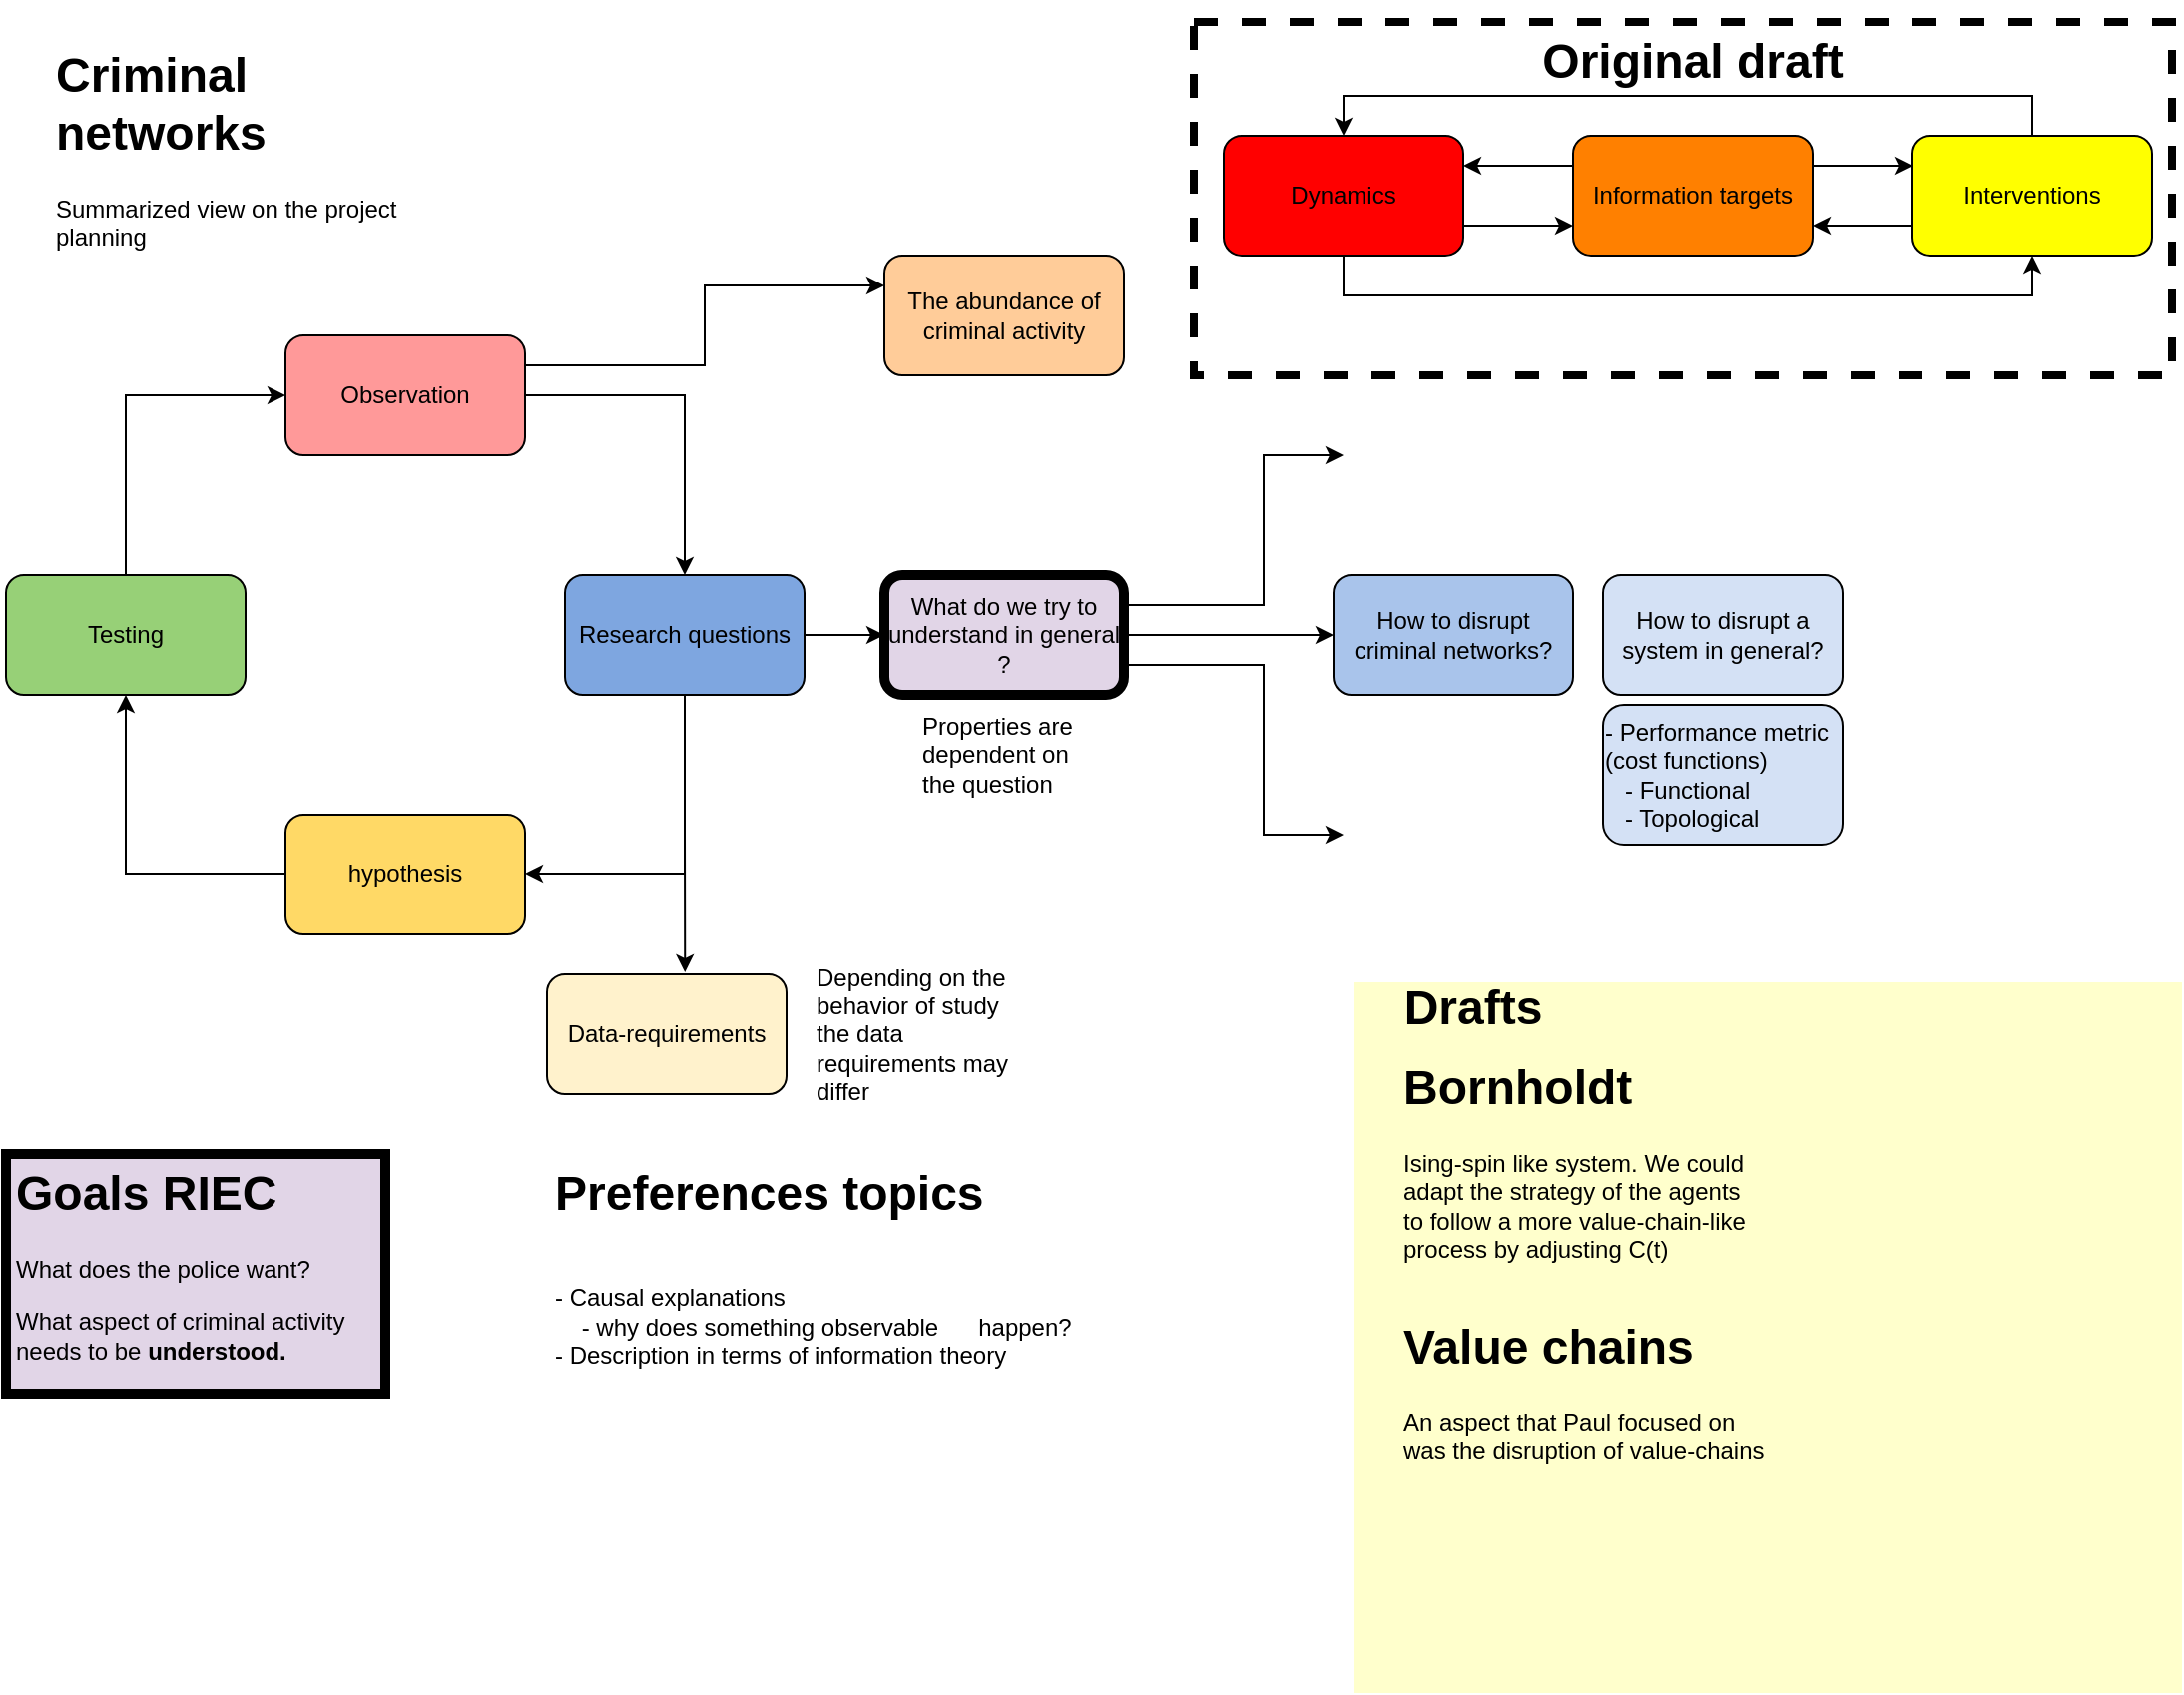 <mxGraphModel dx="254" dy="1525" grid="1" gridSize="10" guides="1" tooltips="1" connect="1" arrows="1" fold="1" page="1" pageScale="1" pageWidth="1100" pageHeight="850" background="#ffffff"><root><mxCell id="0"/><mxCell id="1" parent="0"/><mxCell id="67" value="" style="rounded=0;whiteSpace=wrap;html=1;strokeWidth=4;fillColor=#FFFFCC;strokeColor=none;" parent="1" vertex="1"><mxGeometry x="685" y="484" width="415" height="356" as="geometry"/></mxCell><mxCell id="9" style="edgeStyle=orthogonalEdgeStyle;rounded=0;html=1;exitX=1;exitY=0.5;entryX=0.5;entryY=0;jettySize=auto;orthogonalLoop=1;" parent="1" source="5" target="6" edge="1"><mxGeometry relative="1" as="geometry"/></mxCell><mxCell id="15" style="edgeStyle=orthogonalEdgeStyle;rounded=0;html=1;exitX=1;exitY=0.25;entryX=0;entryY=0.25;jettySize=auto;orthogonalLoop=1;" parent="1" source="5" target="13" edge="1"><mxGeometry relative="1" as="geometry"/></mxCell><mxCell id="5" value="Observation" style="rounded=1;whiteSpace=wrap;html=1;fillColor=#FF9999;" parent="1" vertex="1"><mxGeometry x="150" y="160" width="120" height="60" as="geometry"/></mxCell><mxCell id="10" style="edgeStyle=orthogonalEdgeStyle;rounded=0;html=1;exitX=0.5;exitY=1;entryX=1;entryY=0.5;jettySize=auto;orthogonalLoop=1;" parent="1" source="6" target="7" edge="1"><mxGeometry relative="1" as="geometry"/></mxCell><mxCell id="33" style="edgeStyle=orthogonalEdgeStyle;rounded=0;html=1;exitX=1;exitY=0.5;entryX=0;entryY=0.5;jettySize=auto;orthogonalLoop=1;" parent="1" source="6" target="32" edge="1"><mxGeometry relative="1" as="geometry"><Array as="points"/></mxGeometry></mxCell><mxCell id="37" style="edgeStyle=orthogonalEdgeStyle;rounded=0;html=1;exitX=0.5;exitY=1;entryX=0.576;entryY=-0.017;entryPerimeter=0;jettySize=auto;orthogonalLoop=1;" parent="1" source="6" target="35" edge="1"><mxGeometry relative="1" as="geometry"/></mxCell><mxCell id="6" value="Research questions" style="rounded=1;whiteSpace=wrap;html=1;fillColor=#7EA6E0;" parent="1" vertex="1"><mxGeometry x="290" y="280" width="120" height="60" as="geometry"/></mxCell><mxCell id="11" style="edgeStyle=orthogonalEdgeStyle;rounded=0;html=1;exitX=0;exitY=0.5;entryX=0.5;entryY=1;jettySize=auto;orthogonalLoop=1;" parent="1" source="7" target="8" edge="1"><mxGeometry relative="1" as="geometry"/></mxCell><mxCell id="7" value="hypothesis" style="rounded=1;whiteSpace=wrap;html=1;fillColor=#FFD966;" parent="1" vertex="1"><mxGeometry x="150" y="400" width="120" height="60" as="geometry"/></mxCell><mxCell id="12" style="edgeStyle=orthogonalEdgeStyle;rounded=0;html=1;exitX=0.5;exitY=0;entryX=0;entryY=0.5;jettySize=auto;orthogonalLoop=1;" parent="1" source="8" target="5" edge="1"><mxGeometry relative="1" as="geometry"/></mxCell><mxCell id="8" value="Testing" style="rounded=1;whiteSpace=wrap;html=1;fillColor=#97D077;" parent="1" vertex="1"><mxGeometry x="10" y="280" width="120" height="60" as="geometry"/></mxCell><mxCell id="13" value="The abundance of criminal activity" style="rounded=1;whiteSpace=wrap;html=1;fillColor=#FFCC99;" parent="1" vertex="1"><mxGeometry x="450" y="120" width="120" height="60" as="geometry"/></mxCell><mxCell id="16" value="How to disrupt criminal networks?" style="rounded=1;whiteSpace=wrap;html=1;fillColor=#A9C4EB;" parent="1" vertex="1"><mxGeometry x="675" y="280" width="120" height="60" as="geometry"/></mxCell><mxCell id="19" value="&lt;div style=&quot;text-align: left&quot;&gt;&lt;span style=&quot;letter-spacing: 0px&quot;&gt;- Performance metric (cost functions)&lt;/span&gt;&lt;/div&gt;&lt;div style=&quot;text-align: left&quot;&gt;&lt;span style=&quot;letter-spacing: 0px&quot;&gt;&amp;nbsp; &amp;nbsp;- Functional&amp;nbsp;&lt;/span&gt;&lt;/div&gt;&lt;div style=&quot;text-align: left&quot;&gt;&amp;nbsp; &amp;nbsp;- Topological&lt;/div&gt;" style="rounded=1;whiteSpace=wrap;html=1;fillColor=#D4E1F5;" parent="1" vertex="1"><mxGeometry x="810" y="345" width="120" height="70" as="geometry"/></mxCell><mxCell id="21" value="&lt;div style=&quot;text-align: left&quot;&gt;&lt;span style=&quot;letter-spacing: 0px&quot;&gt;Properties are dependent on the question&lt;/span&gt;&lt;/div&gt;" style="text;html=1;strokeColor=none;fillColor=none;align=center;verticalAlign=middle;whiteSpace=wrap;rounded=0;" parent="1" vertex="1"><mxGeometry x="468" y="360" width="80" height="20" as="geometry"/></mxCell><mxCell id="23" value="&lt;h1&gt;Criminal networks&lt;/h1&gt;&lt;p&gt;Summarized view on the project planning&lt;/p&gt;" style="text;html=1;strokeColor=none;fillColor=none;spacing=5;spacingTop=-20;whiteSpace=wrap;overflow=hidden;rounded=0;" parent="1" vertex="1"><mxGeometry x="30" y="10" width="190" height="120" as="geometry"/></mxCell><mxCell id="25" value="&lt;h1&gt;Preferences topics&lt;/h1&gt;&lt;div&gt;&lt;br&gt;&lt;/div&gt;&lt;div&gt;&lt;div&gt;- Causal explanations&lt;/div&gt;&lt;div&gt;&amp;nbsp; &amp;nbsp; - why does something observable&amp;nbsp; &amp;nbsp; &amp;nbsp; happen?&lt;/div&gt;&lt;div&gt;- Description in terms of information theory&lt;/div&gt;&lt;/div&gt;" style="text;html=1;strokeColor=none;fillColor=none;spacing=5;spacingTop=-20;whiteSpace=wrap;overflow=hidden;rounded=0;" parent="1" vertex="1"><mxGeometry x="280" y="570" width="270" height="120" as="geometry"/></mxCell><mxCell id="26" value="&lt;h1&gt;Goals RIEC&lt;/h1&gt;&lt;p&gt;What does the police want?&lt;/p&gt;&lt;p&gt;What aspect of criminal activity needs to be &lt;b&gt;understood.&lt;/b&gt;&lt;/p&gt;&lt;p&gt;&lt;br&gt;&lt;/p&gt;" style="text;html=1;strokeColor=#000000;fillColor=#E1D5E7;spacing=5;spacingTop=-20;whiteSpace=wrap;overflow=hidden;rounded=0;strokeWidth=5;" parent="1" vertex="1"><mxGeometry x="10" y="570" width="190" height="120" as="geometry"/></mxCell><mxCell id="28" value="&lt;h1&gt;Bornholdt&lt;br&gt;&lt;/h1&gt;&lt;p&gt;Ising-spin like system. We could adapt the strategy of the agents to follow a more value-chain-like process by adjusting C(t)&lt;br&gt;&lt;/p&gt;" style="text;html=1;strokeColor=none;fillColor=none;spacing=5;spacingTop=-20;whiteSpace=wrap;overflow=hidden;rounded=0;" parent="1" vertex="1"><mxGeometry x="705" y="517" width="190" height="120" as="geometry"/></mxCell><mxCell id="68" style="edgeStyle=orthogonalEdgeStyle;rounded=0;html=1;exitX=1;exitY=0.5;entryX=0;entryY=0.5;jettySize=auto;orthogonalLoop=1;" parent="1" source="32" target="16" edge="1"><mxGeometry relative="1" as="geometry"/></mxCell><mxCell id="69" style="edgeStyle=orthogonalEdgeStyle;rounded=0;html=1;exitX=1;exitY=0.25;jettySize=auto;orthogonalLoop=1;" parent="1" source="32" edge="1"><mxGeometry relative="1" as="geometry"><mxPoint x="680" y="220" as="targetPoint"/><Array as="points"><mxPoint x="640" y="295"/><mxPoint x="640" y="220"/></Array></mxGeometry></mxCell><mxCell id="70" style="edgeStyle=orthogonalEdgeStyle;rounded=0;html=1;exitX=1;exitY=0.75;jettySize=auto;orthogonalLoop=1;" parent="1" source="32" edge="1"><mxGeometry relative="1" as="geometry"><mxPoint x="680" y="410" as="targetPoint"/><Array as="points"><mxPoint x="640" y="325"/><mxPoint x="640" y="410"/></Array></mxGeometry></mxCell><mxCell id="32" value="What do we try to understand in general ?" style="rounded=1;whiteSpace=wrap;html=1;fillColor=#E1D5E7;strokeWidth=5;" parent="1" vertex="1"><mxGeometry x="450" y="280" width="120" height="60" as="geometry"/></mxCell><mxCell id="35" value="Data-requirements" style="rounded=1;whiteSpace=wrap;html=1;fillColor=#FFF2CC;" parent="1" vertex="1"><mxGeometry x="281" y="480" width="120" height="60" as="geometry"/></mxCell><mxCell id="39" value="How to disrupt a system in general?" style="rounded=1;whiteSpace=wrap;html=1;fillColor=#D4E1F5;" parent="1" vertex="1"><mxGeometry x="810" y="280" width="120" height="60" as="geometry"/></mxCell><mxCell id="54" style="edgeStyle=orthogonalEdgeStyle;rounded=0;html=1;exitX=1;exitY=0.75;entryX=0;entryY=0.75;jettySize=auto;orthogonalLoop=1;" parent="1" source="46" target="47" edge="1"><mxGeometry relative="1" as="geometry"/></mxCell><mxCell id="55" style="edgeStyle=orthogonalEdgeStyle;rounded=0;html=1;exitX=0.5;exitY=1;entryX=0.5;entryY=1;jettySize=auto;orthogonalLoop=1;" parent="1" source="46" target="48" edge="1"><mxGeometry relative="1" as="geometry"/></mxCell><mxCell id="46" value="Dynamics" style="rounded=1;whiteSpace=wrap;html=1;fillColor=#FF0000;" parent="1" vertex="1"><mxGeometry x="620" y="60" width="120" height="60" as="geometry"/></mxCell><mxCell id="52" style="edgeStyle=orthogonalEdgeStyle;rounded=0;html=1;exitX=1;exitY=0.25;entryX=0;entryY=0.25;jettySize=auto;orthogonalLoop=1;" parent="1" source="47" target="48" edge="1"><mxGeometry relative="1" as="geometry"/></mxCell><mxCell id="53" style="edgeStyle=orthogonalEdgeStyle;rounded=0;html=1;exitX=0;exitY=0.25;entryX=1;entryY=0.25;jettySize=auto;orthogonalLoop=1;" parent="1" source="47" target="46" edge="1"><mxGeometry relative="1" as="geometry"/></mxCell><mxCell id="47" value="Information targets" style="rounded=1;whiteSpace=wrap;html=1;fillColor=#FF8000;" parent="1" vertex="1"><mxGeometry x="795" y="60" width="120" height="60" as="geometry"/></mxCell><mxCell id="51" style="edgeStyle=orthogonalEdgeStyle;rounded=0;html=1;exitX=0;exitY=0.75;entryX=1;entryY=0.75;jettySize=auto;orthogonalLoop=1;" parent="1" source="48" target="47" edge="1"><mxGeometry relative="1" as="geometry"/></mxCell><mxCell id="56" style="edgeStyle=orthogonalEdgeStyle;rounded=0;html=1;exitX=0.5;exitY=0;entryX=0.5;entryY=0;jettySize=auto;orthogonalLoop=1;" parent="1" source="48" target="46" edge="1"><mxGeometry relative="1" as="geometry"/></mxCell><mxCell id="48" value="Interventions" style="rounded=1;whiteSpace=wrap;html=1;fillColor=#FFFF00;" parent="1" vertex="1"><mxGeometry x="965" y="60" width="120" height="60" as="geometry"/></mxCell><mxCell id="57" value="&lt;h1&gt;Original draft&lt;/h1&gt;" style="text;html=1;strokeColor=none;fillColor=none;align=center;verticalAlign=middle;whiteSpace=wrap;rounded=0;" parent="1" vertex="1"><mxGeometry x="765" y="13" width="180" height="20" as="geometry"/></mxCell><mxCell id="60" value="" style="rounded=0;whiteSpace=wrap;html=1;fillColor=none;strokeWidth=4;dashed=1;" parent="1" vertex="1"><mxGeometry x="605" y="3" width="490" height="177" as="geometry"/></mxCell><mxCell id="65" value="&lt;div style=&quot;text-align: left&quot;&gt;&lt;span style=&quot;letter-spacing: 0px&quot;&gt;Depending on the behavior of study the data requirements may differ&lt;/span&gt;&lt;/div&gt;" style="text;html=1;strokeColor=none;fillColor=none;align=center;verticalAlign=middle;whiteSpace=wrap;rounded=0;" parent="1" vertex="1"><mxGeometry x="415" y="500" width="110" height="20" as="geometry"/></mxCell><mxCell id="66" value="&lt;h1 style=&quot;text-align: left&quot;&gt;&lt;span style=&quot;letter-spacing: 0px&quot;&gt;Drafts&lt;/span&gt;&lt;/h1&gt;" style="text;html=1;strokeColor=none;fillColor=none;align=center;verticalAlign=middle;whiteSpace=wrap;rounded=0;" parent="1" vertex="1"><mxGeometry x="690" y="487" width="110" height="20" as="geometry"/></mxCell><mxCell id="71" value="&lt;h1&gt;Value chains&lt;br&gt;&lt;/h1&gt;&lt;p&gt;An aspect that Paul focused on was the disruption of value-chains&lt;br&gt;&lt;/p&gt;" style="text;html=1;strokeColor=none;fillColor=none;spacing=5;spacingTop=-20;whiteSpace=wrap;overflow=hidden;rounded=0;" parent="1" vertex="1"><mxGeometry x="705" y="647" width="190" height="120" as="geometry"/></mxCell></root></mxGraphModel>